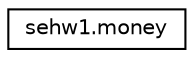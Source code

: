 digraph "그래픽컬한 클래스 계통도"
{
  edge [fontname="Helvetica",fontsize="10",labelfontname="Helvetica",labelfontsize="10"];
  node [fontname="Helvetica",fontsize="10",shape=record];
  rankdir="LR";
  Node1 [label="sehw1.money",height=0.2,width=0.4,color="black", fillcolor="white", style="filled",URL="$classsehw1_1_1money.html"];
}

